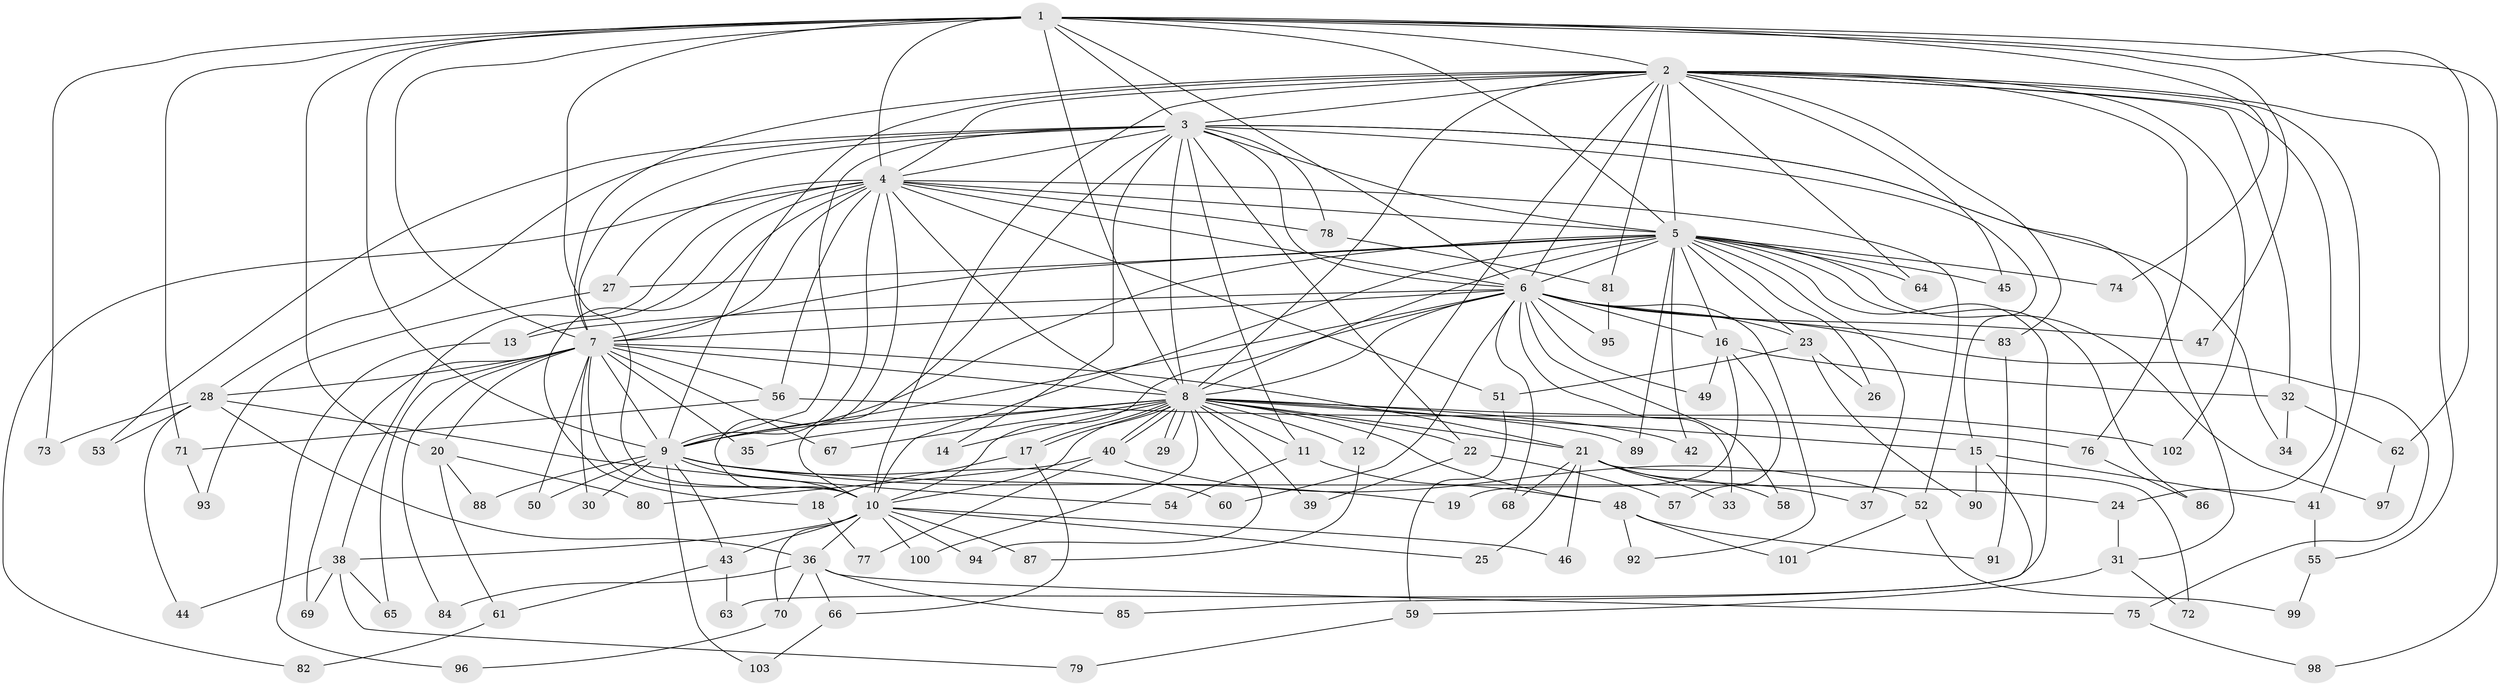 // coarse degree distribution, {14: 0.013513513513513514, 26: 0.02702702702702703, 18: 0.02702702702702703, 20: 0.02702702702702703, 17: 0.013513513513513514, 15: 0.013513513513513514, 4: 0.05405405405405406, 2: 0.47297297297297297, 3: 0.21621621621621623, 8: 0.013513513513513514, 6: 0.04054054054054054, 9: 0.013513513513513514, 5: 0.05405405405405406, 7: 0.013513513513513514}
// Generated by graph-tools (version 1.1) at 2025/51/02/27/25 19:51:44]
// undirected, 103 vertices, 231 edges
graph export_dot {
graph [start="1"]
  node [color=gray90,style=filled];
  1;
  2;
  3;
  4;
  5;
  6;
  7;
  8;
  9;
  10;
  11;
  12;
  13;
  14;
  15;
  16;
  17;
  18;
  19;
  20;
  21;
  22;
  23;
  24;
  25;
  26;
  27;
  28;
  29;
  30;
  31;
  32;
  33;
  34;
  35;
  36;
  37;
  38;
  39;
  40;
  41;
  42;
  43;
  44;
  45;
  46;
  47;
  48;
  49;
  50;
  51;
  52;
  53;
  54;
  55;
  56;
  57;
  58;
  59;
  60;
  61;
  62;
  63;
  64;
  65;
  66;
  67;
  68;
  69;
  70;
  71;
  72;
  73;
  74;
  75;
  76;
  77;
  78;
  79;
  80;
  81;
  82;
  83;
  84;
  85;
  86;
  87;
  88;
  89;
  90;
  91;
  92;
  93;
  94;
  95;
  96;
  97;
  98;
  99;
  100;
  101;
  102;
  103;
  1 -- 2;
  1 -- 3;
  1 -- 4;
  1 -- 5;
  1 -- 6;
  1 -- 7;
  1 -- 8;
  1 -- 9;
  1 -- 10;
  1 -- 20;
  1 -- 47;
  1 -- 62;
  1 -- 71;
  1 -- 73;
  1 -- 74;
  1 -- 98;
  2 -- 3;
  2 -- 4;
  2 -- 5;
  2 -- 6;
  2 -- 7;
  2 -- 8;
  2 -- 9;
  2 -- 10;
  2 -- 12;
  2 -- 24;
  2 -- 32;
  2 -- 41;
  2 -- 45;
  2 -- 55;
  2 -- 64;
  2 -- 76;
  2 -- 81;
  2 -- 83;
  2 -- 102;
  3 -- 4;
  3 -- 5;
  3 -- 6;
  3 -- 7;
  3 -- 8;
  3 -- 9;
  3 -- 10;
  3 -- 11;
  3 -- 14;
  3 -- 15;
  3 -- 22;
  3 -- 28;
  3 -- 31;
  3 -- 34;
  3 -- 53;
  3 -- 78;
  4 -- 5;
  4 -- 6;
  4 -- 7;
  4 -- 8;
  4 -- 9;
  4 -- 10;
  4 -- 13;
  4 -- 18;
  4 -- 27;
  4 -- 38;
  4 -- 51;
  4 -- 52;
  4 -- 56;
  4 -- 78;
  4 -- 82;
  5 -- 6;
  5 -- 7;
  5 -- 8;
  5 -- 9;
  5 -- 10;
  5 -- 16;
  5 -- 23;
  5 -- 26;
  5 -- 27;
  5 -- 37;
  5 -- 42;
  5 -- 45;
  5 -- 63;
  5 -- 64;
  5 -- 74;
  5 -- 86;
  5 -- 89;
  5 -- 97;
  6 -- 7;
  6 -- 8;
  6 -- 9;
  6 -- 10;
  6 -- 13;
  6 -- 16;
  6 -- 23;
  6 -- 33;
  6 -- 47;
  6 -- 49;
  6 -- 58;
  6 -- 60;
  6 -- 68;
  6 -- 75;
  6 -- 83;
  6 -- 92;
  6 -- 95;
  7 -- 8;
  7 -- 9;
  7 -- 10;
  7 -- 20;
  7 -- 21;
  7 -- 28;
  7 -- 30;
  7 -- 35;
  7 -- 50;
  7 -- 56;
  7 -- 65;
  7 -- 67;
  7 -- 69;
  7 -- 84;
  8 -- 9;
  8 -- 10;
  8 -- 11;
  8 -- 12;
  8 -- 14;
  8 -- 15;
  8 -- 17;
  8 -- 17;
  8 -- 21;
  8 -- 22;
  8 -- 29;
  8 -- 29;
  8 -- 35;
  8 -- 39;
  8 -- 40;
  8 -- 40;
  8 -- 42;
  8 -- 48;
  8 -- 67;
  8 -- 89;
  8 -- 94;
  8 -- 100;
  8 -- 102;
  9 -- 10;
  9 -- 19;
  9 -- 24;
  9 -- 30;
  9 -- 43;
  9 -- 50;
  9 -- 60;
  9 -- 88;
  9 -- 103;
  10 -- 25;
  10 -- 36;
  10 -- 38;
  10 -- 43;
  10 -- 46;
  10 -- 70;
  10 -- 87;
  10 -- 94;
  10 -- 100;
  11 -- 48;
  11 -- 54;
  12 -- 87;
  13 -- 96;
  15 -- 41;
  15 -- 85;
  15 -- 90;
  16 -- 19;
  16 -- 32;
  16 -- 49;
  16 -- 57;
  17 -- 18;
  17 -- 66;
  18 -- 77;
  20 -- 61;
  20 -- 80;
  20 -- 88;
  21 -- 25;
  21 -- 33;
  21 -- 37;
  21 -- 46;
  21 -- 58;
  21 -- 68;
  21 -- 72;
  22 -- 39;
  22 -- 57;
  23 -- 26;
  23 -- 51;
  23 -- 90;
  24 -- 31;
  27 -- 93;
  28 -- 36;
  28 -- 44;
  28 -- 53;
  28 -- 54;
  28 -- 73;
  31 -- 59;
  31 -- 72;
  32 -- 34;
  32 -- 62;
  36 -- 66;
  36 -- 70;
  36 -- 75;
  36 -- 84;
  36 -- 85;
  38 -- 44;
  38 -- 65;
  38 -- 69;
  38 -- 79;
  40 -- 52;
  40 -- 77;
  40 -- 80;
  41 -- 55;
  43 -- 61;
  43 -- 63;
  48 -- 91;
  48 -- 92;
  48 -- 101;
  51 -- 59;
  52 -- 99;
  52 -- 101;
  55 -- 99;
  56 -- 71;
  56 -- 76;
  59 -- 79;
  61 -- 82;
  62 -- 97;
  66 -- 103;
  70 -- 96;
  71 -- 93;
  75 -- 98;
  76 -- 86;
  78 -- 81;
  81 -- 95;
  83 -- 91;
}
